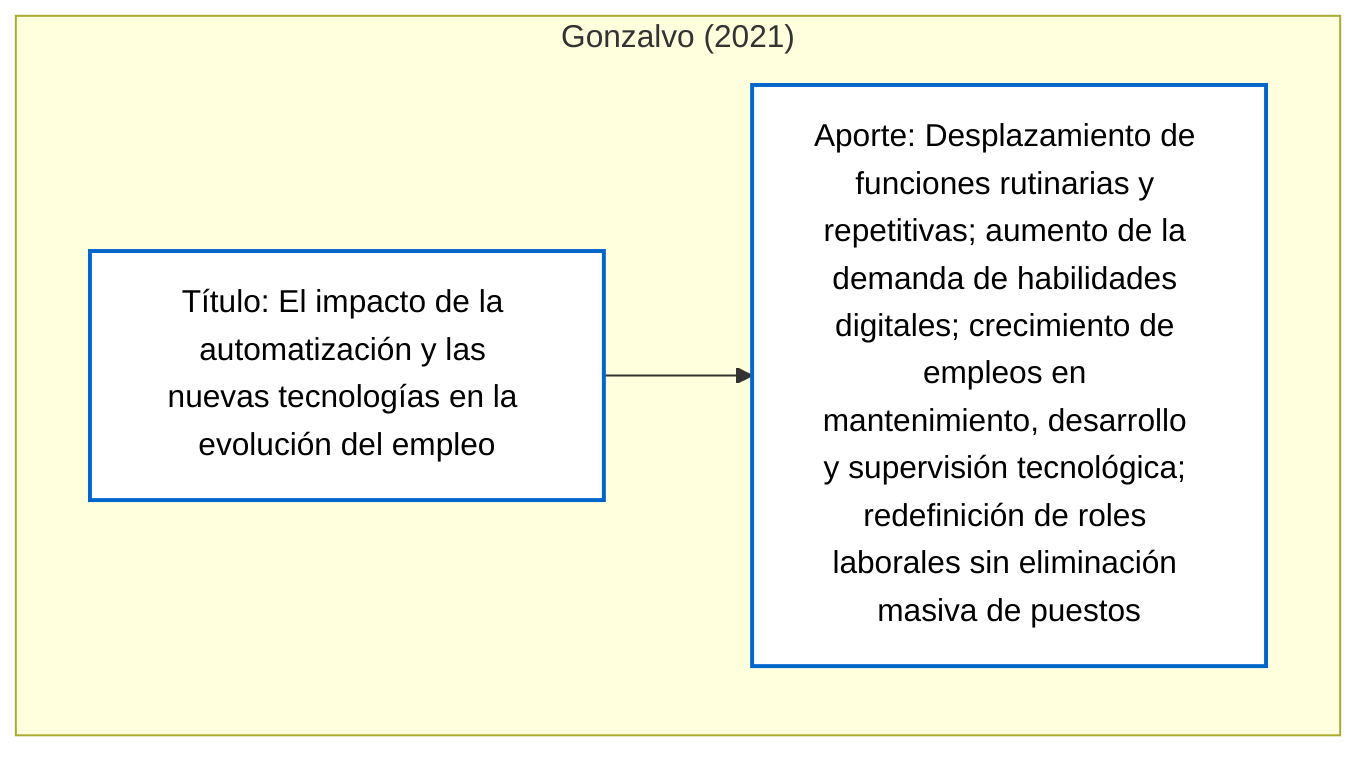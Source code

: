 flowchart LR
  subgraph "Gonzalvo (2021)"
    direction LR
    T2["Título: El impacto de la automatización y las nuevas tecnologías en la evolución del empleo"]
    AP2["Aporte: Desplazamiento de funciones rutinarias y repetitivas; aumento de la demanda de habilidades digitales; crecimiento de empleos en mantenimiento, desarrollo y supervisión tecnológica; redefinición de roles laborales sin eliminación masiva de puestos"]
    T2 --> AP2
  end

  %% Estilos actualizados
  classDef tituloStyle fill:#ffffff,stroke:#0066cc,stroke-width:2px,color:#000000
  classDef aporteStyle fill:#ffffff,stroke:#0066cc,stroke-width:2px,color:#000000

  class T2 tituloStyle
  class AP2 aporteStyle